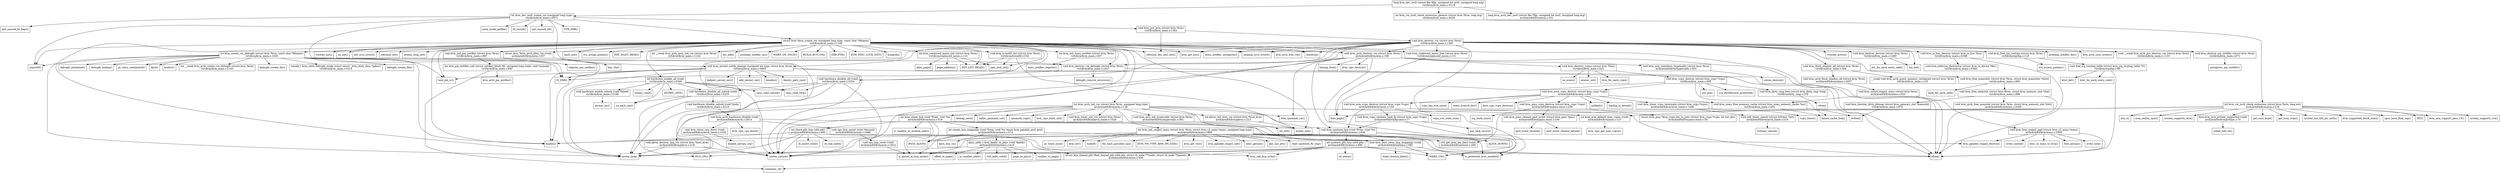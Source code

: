 // subgraph node: kvm_dev_ioctl
// subgraph edge: kvm_dev_ioctl->kvm_dev_ioctl_create_vm
// subgraph node: kvm_dev_ioctl_create_vm
// subgraph edge: kvm_dev_ioctl_create_vm->IS_ERR
// subgraph node: IS_ERR
// subgraph edge: kvm_dev_ioctl_create_vm->PTR_ERR
// subgraph node: PTR_ERR
// subgraph edge: kvm_dev_ioctl_create_vm->kvm_put_kvm
// subgraph node: kvm_put_kvm
// subgraph edge: kvm_put_kvm->refcount_dec_and_test
// subgraph node: refcount_dec_and_test
// subgraph edge: kvm_put_kvm->kvm_destroy_vm
// subgraph node: kvm_destroy_vm
// subgraph edge: kvm_destroy_vm->WARN_ON
// subgraph node: WARN_ON
// subgraph edge: kvm_destroy_vm->list_del
// subgraph node: list_del
// subgraph edge: kvm_destroy_vm->mutex_lock
// subgraph node: mutex_lock
// subgraph edge: kvm_destroy_vm->mutex_unlock
// subgraph node: mutex_unlock
// subgraph edge: kvm_destroy_vm->kvm_destroy_pm_notifier
// subgraph node: kvm_destroy_pm_notifier
// subgraph edge: kvm_destroy_pm_notifier->unregister_pm_notifier
// subgraph node: unregister_pm_notifier
// subgraph edge: kvm_destroy_vm->kvm_uevent_notify_change
// subgraph node: kvm_uevent_notify_change
// subgraph edge: kvm_uevent_notify_change->IS_ERR
// subgraph edge: kvm_uevent_notify_change->kfree
// subgraph node: kfree
// subgraph edge: kvm_uevent_notify_change->mutex_lock
// subgraph edge: kvm_uevent_notify_change->mutex_unlock
// subgraph edge: kvm_uevent_notify_change->kzalloc
// subgraph node: kzalloc
// subgraph edge: kvm_uevent_notify_change->add_uevent_var
// subgraph node: add_uevent_var
// subgraph edge: kvm_uevent_notify_change->task_pid_nr
// subgraph node: task_pid_nr
// subgraph edge: kvm_uevent_notify_change->kmalloc
// subgraph node: kmalloc
// subgraph edge: kvm_uevent_notify_change->dentry_path_raw
// subgraph node: dentry_path_raw
// subgraph edge: kvm_uevent_notify_change->kobject_uevent_env
// subgraph node: kobject_uevent_env
// subgraph edge: kvm_destroy_vm->kvm_destroy_vm_debugfs
// subgraph node: kvm_destroy_vm_debugfs
// subgraph edge: kvm_destroy_vm_debugfs->IS_ERR
// subgraph edge: kvm_destroy_vm_debugfs->kfree
// subgraph edge: kvm_destroy_vm_debugfs->debugfs_remove_recursive
// subgraph node: debugfs_remove_recursive
// subgraph edge: kvm_destroy_vm->kvm_arch_sync_events
// subgraph node: kvm_arch_sync_events
// subgraph edge: kvm_destroy_vm->kvm_arch_pre_destroy_vm
// subgraph node: kvm_arch_pre_destroy_vm
// subgraph edge: kvm_destroy_vm->kvm_free_irq_routing
// subgraph node: kvm_free_irq_routing
// subgraph edge: kvm_free_irq_routing->rcu_access_pointer
// subgraph node: rcu_access_pointer
// subgraph edge: kvm_free_irq_routing->free_irq_routing_table
// subgraph node: free_irq_routing_table
// subgraph edge: free_irq_routing_table->kfree
// subgraph edge: free_irq_routing_table->hlist_for_each_entry_safe
// subgraph node: hlist_for_each_entry_safe
// subgraph edge: free_irq_routing_table->hlist_del
// subgraph node: hlist_del
// subgraph edge: kvm_destroy_vm->kvm_get_bus
// subgraph node: kvm_get_bus
// subgraph edge: kvm_destroy_vm->kvm_io_bus_destroy
// subgraph node: kvm_io_bus_destroy
// subgraph edge: kvm_io_bus_destroy->kfree
// subgraph edge: kvm_io_bus_destroy->kvm_iodevice_destructor
// subgraph node: kvm_iodevice_destructor
// subgraph edge: kvm_destroy_vm->kvm_coalesced_mmio_free
// subgraph node: kvm_coalesced_mmio_free
// subgraph edge: kvm_coalesced_mmio_free->free_page
// subgraph node: free_page
// subgraph edge: kvm_destroy_vm->mmu_notifier_unregister
// subgraph node: mmu_notifier_unregister
// subgraph edge: kvm_destroy_vm->rcuwait_active
// subgraph node: rcuwait_active
// subgraph edge: kvm_destroy_vm->kvm_flush_shadow_all
// subgraph node: kvm_flush_shadow_all
// subgraph edge: kvm_flush_shadow_all->kvm_arch_flush_shadow_all
// subgraph node: kvm_arch_flush_shadow_all
// subgraph edge: kvm_arch_flush_shadow_all->kvm_uninit_stage2_mmu
// subgraph node: kvm_uninit_stage2_mmu
// subgraph edge: kvm_uninit_stage2_mmu->kvm_free_stage2_pgd
// subgraph node: kvm_free_stage2_pgd
// subgraph edge: kvm_free_stage2_pgd->write_lock
// subgraph node: write_lock
// subgraph edge: kvm_free_stage2_pgd->write_unlock
// subgraph node: write_unlock
// subgraph edge: kvm_free_stage2_pgd->kfree
// subgraph edge: kvm_free_stage2_pgd->kvm_s2_mmu_to_kvm
// subgraph node: kvm_s2_mmu_to_kvm
// subgraph edge: kvm_free_stage2_pgd->free_percpu
// subgraph node: free_percpu
// subgraph edge: kvm_free_stage2_pgd->kvm_pgtable_stage2_destroy
// subgraph node: kvm_pgtable_stage2_destroy
// subgraph edge: kvm_uninit_stage2_mmu->kvm_mmu_free_memory_cache
// subgraph node: kvm_mmu_free_memory_cache
// subgraph edge: kvm_mmu_free_memory_cache->free_page
// subgraph edge: kvm_mmu_free_memory_cache->kmem_cache_free
// subgraph node: kmem_cache_free
// subgraph edge: kvm_mmu_free_memory_cache->kvfree
// subgraph node: kvfree
// subgraph edge: kvm_flush_shadow_all->kvm_arch_guest_memory_reclaimed
// subgraph node: kvm_arch_guest_memory_reclaimed
// subgraph edge: kvm_destroy_vm->kvm_arch_destroy_vm
// subgraph node: kvm_arch_destroy_vm
// subgraph edge: kvm_arch_destroy_vm->kfree
// subgraph edge: kvm_arch_destroy_vm->is_protected_kvm_enabled
// subgraph node: is_protected_kvm_enabled
// subgraph edge: kvm_arch_destroy_vm->free_cpumask_var
// subgraph node: free_cpumask_var
// subgraph edge: kvm_arch_destroy_vm->bitmap_free
// subgraph node: bitmap_free
// subgraph edge: kvm_arch_destroy_vm->kvm_vgic_destroy
// subgraph node: kvm_vgic_destroy
// subgraph edge: kvm_arch_destroy_vm->pkvm_destroy_hyp_vm
// subgraph node: pkvm_destroy_hyp_vm
// subgraph edge: pkvm_destroy_hyp_vm->mutex_lock
// subgraph edge: pkvm_destroy_hyp_vm->mutex_unlock
// subgraph edge: kvm_arch_destroy_vm->kvm_destroy_vcpus
// subgraph node: kvm_destroy_vcpus
// subgraph edge: kvm_destroy_vcpus->kvm_for_each_vcpu
// subgraph node: kvm_for_each_vcpu
// subgraph edge: kvm_destroy_vcpus->kvm_vcpu_destroy
// subgraph node: kvm_vcpu_destroy
// subgraph edge: kvm_vcpu_destroy->free_page
// subgraph edge: kvm_vcpu_destroy->kmem_cache_free
// subgraph edge: kvm_vcpu_destroy->kvm_arch_vcpu_destroy
// subgraph node: kvm_arch_vcpu_destroy
// subgraph edge: kvm_arch_vcpu_destroy->unlikely
// subgraph node: unlikely
// subgraph edge: kvm_arch_vcpu_destroy->irqchip_in_kernel
// subgraph node: irqchip_in_kernel
// subgraph edge: kvm_arch_vcpu_destroy->kvm_mmu_free_memory_cache
// subgraph edge: kvm_arch_vcpu_destroy->vcpu_has_run_once
// subgraph node: vcpu_has_run_once
// subgraph edge: kvm_arch_vcpu_destroy->static_branch_dec
// subgraph node: static_branch_dec
// subgraph edge: kvm_arch_vcpu_destroy->kvm_timer_vcpu_terminate
// subgraph node: kvm_timer_vcpu_terminate
// subgraph edge: kvm_timer_vcpu_terminate->soft_timer_cancel
// subgraph node: soft_timer_cancel
// subgraph edge: soft_timer_cancel->hrtimer_cancel
// subgraph node: hrtimer_cancel
// subgraph edge: kvm_timer_vcpu_terminate->vcpu_timer
// subgraph node: vcpu_timer
// subgraph edge: kvm_arch_vcpu_destroy->kvm_pmu_vcpu_destroy
// subgraph node: kvm_pmu_vcpu_destroy
// subgraph edge: kvm_pmu_vcpu_destroy->kvm_vcpu_idx_to_pmc
// subgraph node: kvm_vcpu_idx_to_pmc
// subgraph edge: kvm_pmu_vcpu_destroy->kvm_pmu_release_perf_event
// subgraph node: kvm_pmu_release_perf_event
// subgraph edge: kvm_pmu_release_perf_event->perf_event_disable
// subgraph node: perf_event_disable
// subgraph edge: kvm_pmu_release_perf_event->perf_event_release_kernel
// subgraph node: perf_event_release_kernel
// subgraph edge: kvm_pmu_vcpu_destroy->irq_work_sync
// subgraph node: irq_work_sync
// subgraph edge: kvm_arch_vcpu_destroy->kvm_vgic_vcpu_destroy
// subgraph node: kvm_vgic_vcpu_destroy
// subgraph edge: kvm_arch_vcpu_destroy->kvm_arm_vcpu_destroy
// subgraph node: kvm_arm_vcpu_destroy
// subgraph edge: kvm_arm_vcpu_destroy->kfree
// subgraph edge: kvm_arm_vcpu_destroy->kvm_unshare_hyp
// subgraph node: kvm_unshare_hyp
// subgraph edge: kvm_unshare_hyp->WARN_ON
// subgraph edge: kvm_unshare_hyp->is_kernel_in_hyp_mode
// subgraph node: is_kernel_in_hyp_mode
// subgraph edge: kvm_unshare_hyp->ALIGN_DOWN
// subgraph node: ALIGN_DOWN
// subgraph edge: kvm_unshare_hyp->kvm_host_owns_hyp_mappings
// subgraph node: kvm_host_owns_hyp_mappings
// subgraph edge: kvm_host_owns_hyp_mappings->WARN_ON
// subgraph edge: kvm_host_owns_hyp_mappings->is_protected_kvm_enabled
// subgraph edge: kvm_host_owns_hyp_mappings->is_kernel_in_hyp_mode
// subgraph edge: kvm_host_owns_hyp_mappings->static_branch_likely
// subgraph node: static_branch_likely
// subgraph edge: kvm_unshare_hyp->PAGE_ALIGN
// subgraph node: PAGE_ALIGN
// subgraph edge: kvm_unshare_hyp->unshare_pfn_hyp
// subgraph node: unshare_pfn_hyp
// subgraph edge: unshare_pfn_hyp->WARN_ON
// subgraph edge: unshare_pfn_hyp->kfree
// subgraph edge: unshare_pfn_hyp->mutex_lock
// subgraph edge: unshare_pfn_hyp->mutex_unlock
// subgraph edge: unshare_pfn_hyp->kvm_call_hyp_nvhe
// subgraph node: kvm_call_hyp_nvhe
// subgraph edge: unshare_pfn_hyp->find_shared_pfn
// subgraph node: find_shared_pfn
// subgraph edge: find_shared_pfn->container_of
// subgraph node: container_of
// subgraph edge: unshare_pfn_hyp->rb_erase
// subgraph node: rb_erase
// subgraph edge: kvm_arm_vcpu_destroy->kvm_vcpu_unshare_task_fp
// subgraph node: kvm_vcpu_unshare_task_fp
// subgraph edge: kvm_vcpu_unshare_task_fp->is_protected_kvm_enabled
// subgraph edge: kvm_vcpu_unshare_task_fp->kvm_unshare_hyp
// subgraph edge: kvm_vcpu_unshare_task_fp->put_task_struct
// subgraph node: put_task_struct
// subgraph edge: kvm_arm_vcpu_destroy->vcpu_sve_state_size
// subgraph node: vcpu_sve_state_size
// subgraph edge: kvm_vcpu_destroy->kvm_dirty_ring_free
// subgraph node: kvm_dirty_ring_free
// subgraph edge: kvm_dirty_ring_free->vfree
// subgraph node: vfree
// subgraph edge: kvm_vcpu_destroy->put_pid
// subgraph node: put_pid
// subgraph edge: kvm_vcpu_destroy->rcu_dereference_protected
// subgraph node: rcu_dereference_protected
// subgraph edge: kvm_destroy_vcpus->xa_erase
// subgraph node: xa_erase
// subgraph edge: kvm_destroy_vcpus->atomic_set
// subgraph node: atomic_set
// subgraph edge: kvm_arch_destroy_vm->kvm_unshare_hyp
// subgraph edge: kvm_arch_destroy_vm->kvm_arm_teardown_hypercalls
// subgraph node: kvm_arm_teardown_hypercalls
// subgraph edge: kvm_arm_teardown_hypercalls->mtree_destroy
// subgraph node: mtree_destroy
// subgraph edge: kvm_destroy_vm->kvm_destroy_devices
// subgraph node: kvm_destroy_devices
// subgraph edge: kvm_destroy_devices->list_del
// subgraph edge: kvm_destroy_devices->list_for_each_entry_safe
// subgraph node: list_for_each_entry_safe
// subgraph edge: kvm_destroy_vm->kvm_free_memslots
// subgraph node: kvm_free_memslots
// subgraph edge: kvm_free_memslots->hash_for_each_safe
// subgraph node: hash_for_each_safe
// subgraph edge: kvm_free_memslots->kvm_free_memslot
// subgraph node: kvm_free_memslot
// subgraph edge: kvm_free_memslot->kfree
// subgraph edge: kvm_free_memslot->kvm_destroy_dirty_bitmap
// subgraph node: kvm_destroy_dirty_bitmap
// subgraph edge: kvm_destroy_dirty_bitmap->kvfree
// subgraph edge: kvm_free_memslot->kvm_arch_free_memslot
// subgraph node: kvm_arch_free_memslot
// subgraph edge: kvm_destroy_vm->cleanup_srcu_struct
// subgraph node: cleanup_srcu_struct
// subgraph edge: kvm_destroy_vm->kvm_arch_free_vm
// subgraph node: kvm_arch_free_vm
// subgraph edge: kvm_destroy_vm->preempt_notifier_dec
// subgraph node: preempt_notifier_dec
// subgraph edge: kvm_destroy_vm->hardware_disable_all
// subgraph node: hardware_disable_all
// subgraph edge: hardware_disable_all->mutex_lock
// subgraph edge: hardware_disable_all->mutex_unlock
// subgraph edge: hardware_disable_all->cpus_read_lock
// subgraph node: cpus_read_lock
// subgraph edge: hardware_disable_all->hardware_disable_all_nolock
// subgraph node: hardware_disable_all_nolock
// subgraph edge: hardware_disable_all_nolock->BUG_ON
// subgraph node: BUG_ON
// subgraph edge: hardware_disable_all_nolock->on_each_cpu
// subgraph node: on_each_cpu
// subgraph edge: hardware_disable_all_nolock->hardware_disable_nolock
// subgraph node: hardware_disable_nolock
// subgraph edge: hardware_disable_nolock->kvm_arch_hardware_disable
// subgraph node: kvm_arch_hardware_disable
// subgraph edge: kvm_arch_hardware_disable->is_protected_kvm_enabled
// subgraph edge: kvm_arch_hardware_disable->cpu_hyp_uninit
// subgraph node: cpu_hyp_uninit
// subgraph edge: cpu_hyp_uninit->cpu_hyp_reset
// subgraph node: cpu_hyp_reset
// subgraph edge: cpu_hyp_reset->is_kernel_in_hyp_mode
// subgraph edge: kvm_arch_hardware_disable->kvm_timer_cpu_down
// subgraph node: kvm_timer_cpu_down
// subgraph edge: kvm_timer_cpu_down->disable_percpu_irq
// subgraph node: disable_percpu_irq
// subgraph edge: kvm_arch_hardware_disable->kvm_vgic_cpu_down
// subgraph node: kvm_vgic_cpu_down
// subgraph edge: hardware_disable_all->cpus_read_unlock
// subgraph node: cpus_read_unlock
// subgraph edge: kvm_destroy_vm->mmdrop
// subgraph node: mmdrop
// subgraph edge: kvm_dev_ioctl_create_vm->kvm_uevent_notify_change
// subgraph edge: kvm_dev_ioctl_create_vm->get_unused_fd_flags
// subgraph node: get_unused_fd_flags
// subgraph edge: kvm_dev_ioctl_create_vm->snprintf
// subgraph node: snprintf
// subgraph edge: kvm_dev_ioctl_create_vm->kvm_create_vm
// subgraph node: kvm_create_vm
// subgraph edge: kvm_create_vm->kfree
// subgraph edge: kvm_create_vm->mutex_lock
// subgraph edge: kvm_create_vm->mutex_unlock
// subgraph edge: kvm_create_vm->WARN_ON_ONCE
// subgraph node: WARN_ON_ONCE
// subgraph edge: kvm_create_vm->BUILD_BUG_ON
// subgraph node: BUILD_BUG_ON
// subgraph edge: kvm_create_vm->kzalloc
// subgraph edge: kvm_create_vm->INIT_LIST_HEAD
// subgraph node: INIT_LIST_HEAD
// subgraph edge: kvm_create_vm->refcount_dec_and_test
// subgraph edge: kvm_create_vm->kvm_destroy_vm_debugfs
// subgraph edge: kvm_create_vm->kvm_get_bus
// subgraph edge: kvm_create_vm->kvm_coalesced_mmio_free
// subgraph edge: kvm_create_vm->mmu_notifier_unregister
// subgraph edge: kvm_create_vm->kvm_arch_destroy_vm
// subgraph edge: kvm_create_vm->cleanup_srcu_struct
// subgraph edge: kvm_create_vm->kvm_arch_free_vm
// subgraph edge: kvm_create_vm->hardware_disable_all
// subgraph edge: kvm_create_vm->mmdrop
// subgraph edge: kvm_create_vm->task_pid_nr
// subgraph edge: kvm_create_vm->snprintf
// subgraph edge: kvm_create_vm->kvm_arch_alloc_vm
// subgraph node: kvm_arch_alloc_vm
// subgraph edge: kvm_arch_alloc_vm->has_vhe
// subgraph node: has_vhe
// subgraph edge: kvm_arch_alloc_vm->kzalloc
// subgraph edge: kvm_create_vm->ERR_PTR
// subgraph node: ERR_PTR
// subgraph edge: kvm_create_vm->KVM_MMU_LOCK_INIT
// subgraph node: KVM_MMU_LOCK_INIT
// subgraph edge: kvm_create_vm->mmgrab
// subgraph node: mmgrab
// subgraph edge: kvm_create_vm->kvm_eventfd_init
// subgraph node: kvm_eventfd_init
// subgraph edge: kvm_eventfd_init->INIT_LIST_HEAD
// subgraph edge: kvm_eventfd_init->mutex_init
// subgraph node: mutex_init
// subgraph edge: kvm_eventfd_init->spin_lock_init
// subgraph node: spin_lock_init
// subgraph edge: kvm_create_vm->mutex_init
// subgraph edge: kvm_create_vm->spin_lock_init
// subgraph edge: kvm_create_vm->rcuwait_init
// subgraph node: rcuwait_init
// subgraph edge: kvm_create_vm->xa_init
// subgraph node: xa_init
// subgraph edge: kvm_create_vm->init_srcu_struct
// subgraph node: init_srcu_struct
// subgraph edge: kvm_create_vm->refcount_set
// subgraph node: refcount_set
// subgraph edge: kvm_create_vm->atomic_long_set
// subgraph node: atomic_long_set
// subgraph edge: kvm_create_vm->hash_init
// subgraph node: hash_init
// subgraph edge: kvm_create_vm->rcu_assign_pointer
// subgraph node: rcu_assign_pointer
// subgraph edge: kvm_create_vm->kvm_arch_init_vm
// subgraph node: kvm_arch_init_vm
// subgraph edge: kvm_arch_init_vm->mutex_lock
// subgraph edge: kvm_arch_init_vm->mutex_unlock
// subgraph edge: kvm_arch_init_vm->free_cpumask_var
// subgraph edge: kvm_arch_init_vm->kvm_unshare_hyp
// subgraph edge: kvm_arch_init_vm->mutex_init
// subgraph edge: kvm_arch_init_vm->kvm_share_hyp
// subgraph node: kvm_share_hyp
// subgraph edge: kvm_share_hyp->is_kernel_in_hyp_mode
// subgraph edge: kvm_share_hyp->create_hyp_mappings
// subgraph node: create_hyp_mappings
// subgraph edge: create_hyp_mappings->is_kernel_in_hyp_mode
// subgraph edge: create_hyp_mappings->kern_hyp_va
// subgraph node: kern_hyp_va
// subgraph edge: create_hyp_mappings->kvm_host_owns_hyp_mappings
// subgraph edge: create_hyp_mappings->PAGE_ALIGN
// subgraph edge: create_hyp_mappings->kvm_kaddr_to_phys
// subgraph node: kvm_kaddr_to_phys
// subgraph edge: kvm_kaddr_to_phys->BUG_ON
// subgraph edge: kvm_kaddr_to_phys->is_vmalloc_addr
// subgraph node: is_vmalloc_addr
// subgraph edge: kvm_kaddr_to_phys->virt_addr_valid
// subgraph node: virt_addr_valid
// subgraph edge: kvm_kaddr_to_phys->page_to_phys
// subgraph node: page_to_phys
// subgraph edge: kvm_kaddr_to_phys->vmalloc_to_page
// subgraph node: vmalloc_to_page
// subgraph edge: kvm_kaddr_to_phys->offset_in_page
// subgraph node: offset_in_page
// subgraph edge: kvm_share_hyp->ALIGN_DOWN
// subgraph edge: kvm_share_hyp->kvm_host_owns_hyp_mappings
// subgraph edge: kvm_share_hyp->PAGE_ALIGN
// subgraph edge: kvm_share_hyp->is_vmalloc_or_module_addr
// subgraph node: is_vmalloc_or_module_addr
// subgraph edge: kvm_share_hyp->share_pfn_hyp
// subgraph node: share_pfn_hyp
// subgraph edge: share_pfn_hyp->mutex_lock
// subgraph edge: share_pfn_hyp->mutex_unlock
// subgraph edge: share_pfn_hyp->kvm_call_hyp_nvhe
// subgraph edge: share_pfn_hyp->kzalloc
// subgraph edge: share_pfn_hyp->find_shared_pfn
// subgraph edge: share_pfn_hyp->rb_link_node
// subgraph node: rb_link_node
// subgraph edge: share_pfn_hyp->rb_insert_color
// subgraph node: rb_insert_color
// subgraph edge: kvm_arch_init_vm->pkvm_init_host_vm
// subgraph node: pkvm_init_host_vm
// subgraph edge: pkvm_init_host_vm->mutex_init
// subgraph edge: kvm_arch_init_vm->zalloc_cpumask_var
// subgraph node: zalloc_cpumask_var
// subgraph edge: kvm_arch_init_vm->cpumask_copy
// subgraph node: cpumask_copy
// subgraph edge: kvm_arch_init_vm->kvm_init_stage2_mmu
// subgraph node: kvm_init_stage2_mmu
// subgraph edge: kvm_init_stage2_mmu->read_sanitised_ftr_reg
// subgraph node: read_sanitised_ftr_reg
// subgraph edge: kvm_init_stage2_mmu->kfree
// subgraph edge: kvm_init_stage2_mmu->is_protected_kvm_enabled
// subgraph edge: kvm_init_stage2_mmu->pr_warn_once
// subgraph node: pr_warn_once
// subgraph edge: kvm_init_stage2_mmu->kvm_err
// subgraph node: kvm_err
// subgraph edge: kvm_init_stage2_mmu->typeof
// subgraph node: typeof
// subgraph edge: kvm_init_stage2_mmu->for_each_possible_cpu
// subgraph node: for_each_possible_cpu
// subgraph edge: kvm_init_stage2_mmu->kzalloc
// subgraph edge: kvm_init_stage2_mmu->kvm_pgtable_stage2_destroy
// subgraph edge: kvm_init_stage2_mmu->get_kvm_ipa_limit
// subgraph node: get_kvm_ipa_limit
// subgraph edge: kvm_init_stage2_mmu->KVM_VM_TYPE_ARM_IPA_SIZE
// subgraph node: KVM_VM_TYPE_ARM_IPA_SIZE
// subgraph edge: kvm_init_stage2_mmu->kvm_get_vtcr
// subgraph node: kvm_get_vtcr
// subgraph edge: kvm_init_stage2_mmu->kvm_pgtable_stage2_init
// subgraph node: kvm_pgtable_stage2_init
// subgraph edge: kvm_init_stage2_mmu->alloc_percpu
// subgraph node: alloc_percpu
// subgraph edge: kvm_init_stage2_mmu->per_cpu_ptr
// subgraph node: per_cpu_ptr
// subgraph edge: kvm_arch_init_vm->kvm_vgic_early_init
// subgraph node: kvm_vgic_early_init
// subgraph edge: kvm_arch_init_vm->kvm_timer_init_vm
// subgraph node: kvm_timer_init_vm
// subgraph edge: kvm_arch_init_vm->kvm_arm_default_max_vcpus
// subgraph node: kvm_arm_default_max_vcpus
// subgraph edge: kvm_arm_default_max_vcpus->kvm_vgic_get_max_vcpus
// subgraph node: kvm_vgic_get_max_vcpus
// subgraph edge: kvm_arch_init_vm->kvm_arm_init_hypercalls
// subgraph node: kvm_arm_init_hypercalls
// subgraph edge: kvm_arm_init_hypercalls->mt_init
// subgraph node: mt_init
// subgraph edge: kvm_arch_init_vm->bitmap_zero
// subgraph node: bitmap_zero
// subgraph edge: kvm_create_vm->hardware_enable_all
// subgraph node: hardware_enable_all
// subgraph edge: hardware_enable_all->on_each_cpu
// subgraph edge: hardware_enable_all->mutex_lock
// subgraph edge: hardware_enable_all->mutex_unlock
// subgraph edge: hardware_enable_all->cpus_read_lock
// subgraph edge: hardware_enable_all->hardware_disable_all_nolock
// subgraph edge: hardware_enable_all->cpus_read_unlock
// subgraph edge: hardware_enable_all->ATOMIC_INIT
// subgraph node: ATOMIC_INIT
// subgraph edge: hardware_enable_all->hardware_enable_nolock
// subgraph node: hardware_enable_nolock
// subgraph edge: hardware_enable_nolock->atomic_inc
// subgraph node: atomic_inc
// subgraph edge: hardware_enable_all->atomic_read
// subgraph node: atomic_read
// subgraph edge: kvm_create_vm->INIT_HLIST_HEAD
// subgraph node: INIT_HLIST_HEAD
// subgraph edge: kvm_create_vm->kvm_init_mmu_notifier
// subgraph node: kvm_init_mmu_notifier
// subgraph edge: kvm_init_mmu_notifier->mmu_notifier_register
// subgraph node: mmu_notifier_register
// subgraph edge: kvm_create_vm->kvm_coalesced_mmio_init
// subgraph node: kvm_coalesced_mmio_init
// subgraph edge: kvm_coalesced_mmio_init->page_address
// subgraph node: page_address
// subgraph edge: kvm_coalesced_mmio_init->INIT_LIST_HEAD
// subgraph edge: kvm_coalesced_mmio_init->spin_lock_init
// subgraph edge: kvm_coalesced_mmio_init->alloc_page
// subgraph node: alloc_page
// subgraph edge: kvm_create_vm->kvm_create_vm_debugfs
// subgraph node: kvm_create_vm_debugfs
// subgraph edge: kvm_create_vm_debugfs->IS_ERR
// subgraph edge: kvm_create_vm_debugfs->mutex_lock
// subgraph edge: kvm_create_vm_debugfs->mutex_unlock
// subgraph edge: kvm_create_vm_debugfs->kzalloc
// subgraph edge: kvm_create_vm_debugfs->debugfs_create_dir
// subgraph node: debugfs_create_dir
// subgraph edge: kvm_create_vm_debugfs->kvm_stats_debugfs_mode
// subgraph node: kvm_stats_debugfs_mode
// subgraph edge: kvm_create_vm_debugfs->debugfs_create_file
// subgraph node: debugfs_create_file
// subgraph edge: kvm_create_vm_debugfs->kvm_destroy_vm_debugfs
// subgraph edge: kvm_create_vm_debugfs->task_pid_nr
// subgraph edge: kvm_create_vm_debugfs->snprintf
// subgraph edge: kvm_create_vm_debugfs->debugfs_initialized
// subgraph node: debugfs_initialized
// subgraph edge: kvm_create_vm_debugfs->debugfs_lookup
// subgraph node: debugfs_lookup
// subgraph edge: kvm_create_vm_debugfs->pr_warn_ratelimited
// subgraph node: pr_warn_ratelimited
// subgraph edge: kvm_create_vm_debugfs->dput
// subgraph node: dput
// subgraph edge: kvm_create_vm_debugfs->kcalloc
// subgraph node: kcalloc
// subgraph edge: kvm_create_vm_debugfs->kvm_arch_create_vm_debugfs
// subgraph node: kvm_arch_create_vm_debugfs
// subgraph edge: kvm_create_vm->kvm_arch_post_init_vm
// subgraph node: kvm_arch_post_init_vm
// subgraph edge: kvm_create_vm->list_add
// subgraph node: list_add
// subgraph edge: kvm_create_vm->preempt_notifier_inc
// subgraph node: preempt_notifier_inc
// subgraph edge: kvm_create_vm->kvm_init_pm_notifier
// subgraph node: kvm_init_pm_notifier
// subgraph edge: kvm_init_pm_notifier->kvm_pm_notifier_call
// subgraph node: kvm_pm_notifier_call
// subgraph edge: kvm_pm_notifier_call->container_of
// subgraph edge: kvm_pm_notifier_call->kvm_arch_pm_notifier
// subgraph node: kvm_arch_pm_notifier
// subgraph edge: kvm_init_pm_notifier->register_pm_notifier
// subgraph node: register_pm_notifier
// subgraph edge: kvm_dev_ioctl_create_vm->anon_inode_getfile
// subgraph node: anon_inode_getfile
// subgraph edge: kvm_dev_ioctl_create_vm->fd_install
// subgraph node: fd_install
// subgraph edge: kvm_dev_ioctl_create_vm->put_unused_fd
// subgraph node: put_unused_fd
// subgraph edge: kvm_dev_ioctl->kvm_vm_ioctl_check_extension_generic
// subgraph node: kvm_vm_ioctl_check_extension_generic
// subgraph edge: kvm_vm_ioctl_check_extension_generic->kvm_vm_ioctl_check_extension
// subgraph node: kvm_vm_ioctl_check_extension
// subgraph edge: kvm_vm_ioctl_check_extension->cpus_have_final_cap
// subgraph node: cpus_have_final_cap
// subgraph edge: kvm_vm_ioctl_check_extension->BIT
// subgraph node: BIT
// subgraph edge: kvm_vm_ioctl_check_extension->kvm_arm_support_pmu_v3
// subgraph node: kvm_arm_support_pmu_v3
// subgraph edge: kvm_vm_ioctl_check_extension->system_supports_sve
// subgraph node: system_supports_sve
// subgraph edge: kvm_vm_ioctl_check_extension->kvm_arm_default_max_vcpus
// subgraph edge: kvm_vm_ioctl_check_extension->get_kvm_ipa_limit
// subgraph edge: kvm_vm_ioctl_check_extension->min_t
// subgraph node: min_t
// subgraph edge: kvm_vm_ioctl_check_extension->num_online_cpus
// subgraph node: num_online_cpus
// subgraph edge: kvm_vm_ioctl_check_extension->system_supports_mte
// subgraph node: system_supports_mte
// subgraph edge: kvm_vm_ioctl_check_extension->kvm_arm_pvtime_supported
// subgraph node: kvm_arm_pvtime_supported
// subgraph edge: kvm_arm_pvtime_supported->sched_info_on
// subgraph node: sched_info_on
// subgraph edge: kvm_vm_ioctl_check_extension->get_num_brps
// subgraph node: get_num_brps
// subgraph edge: kvm_vm_ioctl_check_extension->get_num_wrps
// subgraph node: get_num_wrps
// subgraph edge: kvm_vm_ioctl_check_extension->system_has_full_ptr_auth
// subgraph node: system_has_full_ptr_auth
// subgraph edge: kvm_vm_ioctl_check_extension->kvm_supported_block_sizes
// subgraph node: kvm_supported_block_sizes
// subgraph edge: kvm_dev_ioctl->kvm_arch_dev_ioctl
// subgraph node: kvm_arch_dev_ioctl
digraph gvpr_result {
	node [shape=box];
	soft_timer_cancel	[label="void soft_timer_cancel (struct hrtimer *hrt)
arch/arm64/kvm/arch_timer.c:219"];
	hrtimer_cancel	[label="hrtimer_cancel()"];
	soft_timer_cancel -> hrtimer_cancel;
	has_vhe	[label="has_vhe()"];
	WARN_ON	[label="WARN_ON()"];
	unlikely	[label="unlikely()"];
	irqchip_in_kernel	[label="irqchip_in_kernel()"];
	vcpu_timer	[label="vcpu_timer()"];
	read_sanitised_ftr_reg	[label="read_sanitised_ftr_reg()"];
	cpus_have_final_cap	[label="cpus_have_final_cap()"];
	write_lock	[label="write_lock()"];
	write_unlock	[label="write_unlock()"];
	BUG_ON	[label="BUG_ON()"];
	BIT	[label="BIT()"];
	kvm_vcpu_idx_to_pmc	[label="struct kvm_pmc *kvm_vcpu_idx_to_pmc (struct kvm_vcpu *vcpu, int cnt_idx)
arch/arm64/kvm/pmu-emul.c:34"];
	IS_ERR	[label="IS_ERR()"];
	PTR_ERR	[label="PTR_ERR()"];
	container_of	[label="container_of()"];
	kvm_pmu_release_perf_event	[label="void kvm_pmu_release_perf_event (struct kvm_pmc *pmc)
arch/arm64/kvm/pmu-emul.c:194"];
	perf_event_disable	[label="perf_event_disable()"];
	kvm_pmu_release_perf_event -> perf_event_disable;
	perf_event_release_kernel	[label="perf_event_release_kernel()"];
	kvm_pmu_release_perf_event -> perf_event_release_kernel;
	kvm_arm_support_pmu_v3	[label="kvm_arm_support_pmu_v3()"];
	list_del	[label="list_del()"];
	kfree	[label="kfree()"];
	is_protected_kvm_enabled	[label="is_protected_kvm_enabled()"];
	is_kernel_in_hyp_mode	[label="is_kernel_in_hyp_mode()"];
	pr_warn_once	[label="pr_warn_once()"];
	on_each_cpu	[label="on_each_cpu()"];
	mutex_lock	[label="mutex_lock()"];
	mutex_unlock	[label="mutex_unlock()"];
	WARN_ON_ONCE	[label="WARN_ON_ONCE()"];
	kvm_err	[label="kvm_err()"];
	system_supports_sve	[label="system_supports_sve()"];
	static_branch_likely	[label="static_branch_likely()"];
	disable_percpu_irq	[label="disable_percpu_irq()"];
	typeof	[label="typeof()"];
	kvm_for_each_vcpu	[label="kvm_for_each_vcpu()"];
	cpu_hyp_reset	[label="void cpu_hyp_reset (void)
arch/arm64/kvm/arm.c:1914"];
	cpu_hyp_reset -> is_kernel_in_hyp_mode;
	kvm_call_hyp_nvhe	[label="kvm_call_hyp_nvhe()"];
	BUILD_BUG_ON	[label="BUILD_BUG_ON()"];
	for_each_possible_cpu	[label="for_each_possible_cpu()"];
	page_address	[label="page_address()"];
	create_hyp_mappings	[label="int create_hyp_mappings (void *from, void *to, enum kvm_pgtable_prot prot)
arch/arm64/kvm/mmu.c:574"];
	create_hyp_mappings -> is_kernel_in_hyp_mode;
	kern_hyp_va	[label="kern_hyp_va()"];
	create_hyp_mappings -> kern_hyp_va;
	kvm_host_owns_hyp_mappings	[label="bool kvm_host_owns_hyp_mappings (void)
arch/arm64/kvm/mmu.c:383"];
	create_hyp_mappings -> kvm_host_owns_hyp_mappings;
	PAGE_ALIGN	[label="PAGE_ALIGN()"];
	create_hyp_mappings -> PAGE_ALIGN;
	kvm_kaddr_to_phys	[label="phys_addr_t kvm_kaddr_to_phys (void *kaddr)
arch/arm64/kvm/mmu.c:419"];
	create_hyp_mappings -> kvm_kaddr_to_phys;
	ALIGN_DOWN	[label="ALIGN_DOWN()"];
	kzalloc	[label="kzalloc()"];
	kvm_host_owns_hyp_mappings -> WARN_ON;
	kvm_host_owns_hyp_mappings -> is_protected_kvm_enabled;
	kvm_host_owns_hyp_mappings -> is_kernel_in_hyp_mode;
	kvm_host_owns_hyp_mappings -> static_branch_likely;
	kvm_kaddr_to_phys -> BUG_ON;
	is_vmalloc_addr	[label="is_vmalloc_addr()"];
	kvm_kaddr_to_phys -> is_vmalloc_addr;
	virt_addr_valid	[label="virt_addr_valid()"];
	kvm_kaddr_to_phys -> virt_addr_valid;
	page_to_phys	[label="page_to_phys()"];
	kvm_kaddr_to_phys -> page_to_phys;
	vmalloc_to_page	[label="vmalloc_to_page()"];
	kvm_kaddr_to_phys -> vmalloc_to_page;
	offset_in_page	[label="offset_in_page()"];
	kvm_kaddr_to_phys -> offset_in_page;
	free_page	[label="free_page()"];
	cpu_hyp_uninit	[label="void cpu_hyp_uninit (void *discard)
arch/arm64/kvm/arm.c:1986"];
	cpu_hyp_uninit -> cpu_hyp_reset;
	free_cpumask_var	[label="free_cpumask_var()"];
	hardware_disable_nolock	[label="void hardware_disable_nolock (void *junk)
virt/kvm/kvm_main.c:5210"];
	kvm_arch_hardware_disable	[label="void kvm_arch_hardware_disable (void)
arch/arm64/kvm/arm.c:2014"];
	hardware_disable_nolock -> kvm_arch_hardware_disable;
	kvm_arch_hardware_disable -> is_protected_kvm_enabled;
	kvm_arch_hardware_disable -> cpu_hyp_uninit;
	kvm_timer_cpu_down	[label="void kvm_timer_cpu_down (void)
arch/arm64/kvm/arch_timer.c:1042"];
	kvm_arch_hardware_disable -> kvm_timer_cpu_down;
	kvm_vgic_cpu_down	[label="kvm_vgic_cpu_down()"];
	kvm_arch_hardware_disable -> kvm_vgic_cpu_down;
	kvm_timer_cpu_down -> disable_percpu_irq;
	debugfs_create_dir	[label="debugfs_create_dir()"];
	kvm_stats_debugfs_mode	[label="umode_t kvm_stats_debugfs_mode (const struct _kvm_stats_desc *pdesc)
virt/kvm/kvm_main.c:1014"];
	debugfs_create_file	[label="debugfs_create_file()"];
	bitmap_free	[label="bitmap_free()"];
	INIT_LIST_HEAD	[label="INIT_LIST_HEAD()"];
	kmem_cache_free	[label="kmem_cache_free()"];
	kvm_put_kvm	[label="void kvm_put_kvm (struct kvm *kvm)
virt/kvm/kvm_main.c:1363"];
	refcount_dec_and_test	[label="refcount_dec_and_test()"];
	kvm_put_kvm -> refcount_dec_and_test;
	kvm_destroy_vm	[label="void kvm_destroy_vm (struct kvm *kvm)
virt/kvm/kvm_main.c:1295"];
	kvm_put_kvm -> kvm_destroy_vm;
	kvm_destroy_vm -> WARN_ON;
	kvm_destroy_vm -> list_del;
	kvm_destroy_vm -> mutex_lock;
	kvm_destroy_vm -> mutex_unlock;
	kvm_destroy_pm_notifier	[label="void kvm_destroy_pm_notifier (struct kvm *kvm)
virt/kvm/kvm_main.c:971"];
	kvm_destroy_vm -> kvm_destroy_pm_notifier;
	kvm_uevent_notify_change	[label="void kvm_uevent_notify_change (unsigned int type, struct kvm *kvm)
virt/kvm/kvm_main.c:5863"];
	kvm_destroy_vm -> kvm_uevent_notify_change;
	kvm_destroy_vm_debugfs	[label="void kvm_destroy_vm_debugfs (struct kvm *kvm)
virt/kvm/kvm_main.c:1027"];
	kvm_destroy_vm -> kvm_destroy_vm_debugfs;
	kvm_arch_sync_events	[label="kvm_arch_sync_events()"];
	kvm_destroy_vm -> kvm_arch_sync_events;
	kvm_arch_pre_destroy_vm	[label="void __weak kvm_arch_pre_destroy_vm (struct kvm *kvm)
virt/kvm/kvm_main.c:1133"];
	kvm_destroy_vm -> kvm_arch_pre_destroy_vm;
	kvm_free_irq_routing	[label="void kvm_free_irq_routing (struct kvm *kvm)
virt/kvm/irqchip.c:119"];
	kvm_destroy_vm -> kvm_free_irq_routing;
	kvm_get_bus	[label="kvm_get_bus()"];
	kvm_destroy_vm -> kvm_get_bus;
	kvm_io_bus_destroy	[label="void kvm_io_bus_destroy (struct kvm_io_bus *bus)
virt/kvm/kvm_main.c:5366"];
	kvm_destroy_vm -> kvm_io_bus_destroy;
	kvm_coalesced_mmio_free	[label="void kvm_coalesced_mmio_free (struct kvm *kvm)
virt/kvm/coalesced_mmio.c:131"];
	kvm_destroy_vm -> kvm_coalesced_mmio_free;
	mmu_notifier_unregister	[label="mmu_notifier_unregister()"];
	kvm_destroy_vm -> mmu_notifier_unregister;
	rcuwait_active	[label="rcuwait_active()"];
	kvm_destroy_vm -> rcuwait_active;
	kvm_flush_shadow_all	[label="void kvm_flush_shadow_all (struct kvm *kvm)
virt/kvm/kvm_main.c:394"];
	kvm_destroy_vm -> kvm_flush_shadow_all;
	kvm_arch_destroy_vm	[label="void kvm_arch_destroy_vm (struct kvm *kvm)
arch/arm64/kvm/arm.c:198"];
	kvm_destroy_vm -> kvm_arch_destroy_vm;
	kvm_destroy_devices	[label="void kvm_destroy_devices (struct kvm *kvm)
virt/kvm/kvm_main.c:1280"];
	kvm_destroy_vm -> kvm_destroy_devices;
	kvm_free_memslots	[label="void kvm_free_memslots (struct kvm *kvm, struct kvm_memslots *slots)
virt/kvm/kvm_main.c:995"];
	kvm_destroy_vm -> kvm_free_memslots;
	cleanup_srcu_struct	[label="cleanup_srcu_struct()"];
	kvm_destroy_vm -> cleanup_srcu_struct;
	kvm_arch_free_vm	[label="kvm_arch_free_vm()"];
	kvm_destroy_vm -> kvm_arch_free_vm;
	preempt_notifier_dec	[label="preempt_notifier_dec()"];
	kvm_destroy_vm -> preempt_notifier_dec;
	hardware_disable_all	[label="void hardware_disable_all (void)
virt/kvm/kvm_main.c:5354"];
	kvm_destroy_vm -> hardware_disable_all;
	mmdrop	[label="mmdrop()"];
	kvm_destroy_vm -> mmdrop;
	unregister_pm_notifier	[label="unregister_pm_notifier()"];
	kvm_destroy_pm_notifier -> unregister_pm_notifier;
	kvm_uevent_notify_change -> IS_ERR;
	kvm_uevent_notify_change -> kfree;
	kvm_uevent_notify_change -> mutex_lock;
	kvm_uevent_notify_change -> mutex_unlock;
	kvm_uevent_notify_change -> kzalloc;
	add_uevent_var	[label="add_uevent_var()"];
	kvm_uevent_notify_change -> add_uevent_var;
	task_pid_nr	[label="task_pid_nr()"];
	kvm_uevent_notify_change -> task_pid_nr;
	kmalloc	[label="kmalloc()"];
	kvm_uevent_notify_change -> kmalloc;
	dentry_path_raw	[label="dentry_path_raw()"];
	kvm_uevent_notify_change -> dentry_path_raw;
	kobject_uevent_env	[label="kobject_uevent_env()"];
	kvm_uevent_notify_change -> kobject_uevent_env;
	kvm_destroy_vm_debugfs -> IS_ERR;
	kvm_destroy_vm_debugfs -> kfree;
	debugfs_remove_recursive	[label="debugfs_remove_recursive()"];
	kvm_destroy_vm_debugfs -> debugfs_remove_recursive;
	rcu_access_pointer	[label="rcu_access_pointer()"];
	kvm_free_irq_routing -> rcu_access_pointer;
	free_irq_routing_table	[label="void free_irq_routing_table (struct kvm_irq_routing_table *rt)
virt/kvm/irqchip.c:99"];
	kvm_free_irq_routing -> free_irq_routing_table;
	kvm_io_bus_destroy -> kfree;
	kvm_iodevice_destructor	[label="void kvm_iodevice_destructor (struct kvm_io_device *dev)
virt/kvm/kvm_main.c:5360"];
	kvm_io_bus_destroy -> kvm_iodevice_destructor;
	kvm_coalesced_mmio_free -> free_page;
	kvm_arch_flush_shadow_all	[label="void kvm_arch_flush_shadow_all (struct kvm *kvm)
arch/arm64/kvm/mmu.c:2057"];
	kvm_flush_shadow_all -> kvm_arch_flush_shadow_all;
	kvm_arch_guest_memory_reclaimed	[label="__weak void kvm_arch_guest_memory_reclaimed (struct kvm *kvm)
virt/kvm/kvm_main.c:155"];
	kvm_flush_shadow_all -> kvm_arch_guest_memory_reclaimed;
	kvm_arch_destroy_vm -> kfree;
	kvm_arch_destroy_vm -> is_protected_kvm_enabled;
	kvm_arch_destroy_vm -> free_cpumask_var;
	kvm_arch_destroy_vm -> bitmap_free;
	kvm_vgic_destroy	[label="kvm_vgic_destroy()"];
	kvm_arch_destroy_vm -> kvm_vgic_destroy;
	pkvm_destroy_hyp_vm	[label="void pkvm_destroy_hyp_vm (struct kvm *host_kvm)
arch/arm64/kvm/pkvm.c:216"];
	kvm_arch_destroy_vm -> pkvm_destroy_hyp_vm;
	kvm_destroy_vcpus	[label="void kvm_destroy_vcpus (struct kvm *kvm)
virt/kvm/kvm_main.c:522"];
	kvm_arch_destroy_vm -> kvm_destroy_vcpus;
	kvm_unshare_hyp	[label="void kvm_unshare_hyp (void *from, void *to)
arch/arm64/kvm/mmu.c:548"];
	kvm_arch_destroy_vm -> kvm_unshare_hyp;
	kvm_arm_teardown_hypercalls	[label="void kvm_arm_teardown_hypercalls (struct kvm *kvm)
arch/arm64/kvm/hypercalls.c:403"];
	kvm_arch_destroy_vm -> kvm_arm_teardown_hypercalls;
	kvm_destroy_devices -> list_del;
	list_for_each_entry_safe	[label="list_for_each_entry_safe()"];
	kvm_destroy_devices -> list_for_each_entry_safe;
	hash_for_each_safe	[label="hash_for_each_safe()"];
	kvm_free_memslots -> hash_for_each_safe;
	kvm_free_memslot	[label="void kvm_free_memslot (struct kvm *kvm, struct kvm_memory_slot *slot)
virt/kvm/kvm_main.c:986"];
	kvm_free_memslots -> kvm_free_memslot;
	hardware_disable_all -> mutex_lock;
	hardware_disable_all -> mutex_unlock;
	cpus_read_lock	[label="cpus_read_lock()"];
	hardware_disable_all -> cpus_read_lock;
	hardware_disable_all_nolock	[label="void hardware_disable_all_nolock (void)
virt/kvm/kvm_main.c:5233"];
	hardware_disable_all -> hardware_disable_all_nolock;
	cpus_read_unlock	[label="cpus_read_unlock()"];
	hardware_disable_all -> cpus_read_unlock;
	free_irq_routing_table -> kfree;
	hlist_for_each_entry_safe	[label="hlist_for_each_entry_safe()"];
	free_irq_routing_table -> hlist_for_each_entry_safe;
	hlist_del	[label="hlist_del()"];
	free_irq_routing_table -> hlist_del;
	kvm_uninit_stage2_mmu	[label="void kvm_uninit_stage2_mmu (struct kvm *kvm)
arch/arm64/kvm/mmu.c:935"];
	kvm_arch_flush_shadow_all -> kvm_uninit_stage2_mmu;
	kvm_free_stage2_pgd	[label="void kvm_free_stage2_pgd (struct kvm_s2_mmu *mmu)
arch/arm64/kvm/mmu.c:1009"];
	kvm_uninit_stage2_mmu -> kvm_free_stage2_pgd;
	kvm_mmu_free_memory_cache	[label="void kvm_mmu_free_memory_cache (struct kvm_mmu_memory_cache *mc)
virt/kvm/kvm_main.c:454"];
	kvm_uninit_stage2_mmu -> kvm_mmu_free_memory_cache;
	kvm_free_stage2_pgd -> write_lock;
	kvm_free_stage2_pgd -> write_unlock;
	kvm_free_stage2_pgd -> kfree;
	kvm_s2_mmu_to_kvm	[label="kvm_s2_mmu_to_kvm()"];
	kvm_free_stage2_pgd -> kvm_s2_mmu_to_kvm;
	free_percpu	[label="free_percpu()"];
	kvm_free_stage2_pgd -> free_percpu;
	kvm_pgtable_stage2_destroy	[label="kvm_pgtable_stage2_destroy()"];
	kvm_free_stage2_pgd -> kvm_pgtable_stage2_destroy;
	kvm_mmu_free_memory_cache -> free_page;
	kvm_mmu_free_memory_cache -> kmem_cache_free;
	kvfree	[label="kvfree()"];
	kvm_mmu_free_memory_cache -> kvfree;
	pkvm_destroy_hyp_vm -> mutex_lock;
	pkvm_destroy_hyp_vm -> mutex_unlock;
	kvm_destroy_vcpus -> kvm_for_each_vcpu;
	kvm_vcpu_destroy	[label="void kvm_vcpu_destroy (struct kvm_vcpu *vcpu)
virt/kvm/kvm_main.c:506"];
	kvm_destroy_vcpus -> kvm_vcpu_destroy;
	xa_erase	[label="xa_erase()"];
	kvm_destroy_vcpus -> xa_erase;
	atomic_set	[label="atomic_set()"];
	kvm_destroy_vcpus -> atomic_set;
	kvm_unshare_hyp -> WARN_ON;
	kvm_unshare_hyp -> is_kernel_in_hyp_mode;
	kvm_unshare_hyp -> ALIGN_DOWN;
	kvm_unshare_hyp -> kvm_host_owns_hyp_mappings;
	kvm_unshare_hyp -> PAGE_ALIGN;
	unshare_pfn_hyp	[label="int unshare_pfn_hyp (u64 pfn)
arch/arm64/kvm/mmu.c:490"];
	kvm_unshare_hyp -> unshare_pfn_hyp;
	mtree_destroy	[label="mtree_destroy()"];
	kvm_arm_teardown_hypercalls -> mtree_destroy;
	kvm_vcpu_destroy -> free_page;
	kvm_vcpu_destroy -> kmem_cache_free;
	kvm_arch_vcpu_destroy	[label="void kvm_arch_vcpu_destroy (struct kvm_vcpu *vcpu)
arch/arm64/kvm/arm.c:405"];
	kvm_vcpu_destroy -> kvm_arch_vcpu_destroy;
	kvm_dirty_ring_free	[label="void kvm_dirty_ring_free (struct kvm_dirty_ring *ring)
virt/kvm/dirty_ring.c:218"];
	kvm_vcpu_destroy -> kvm_dirty_ring_free;
	put_pid	[label="put_pid()"];
	kvm_vcpu_destroy -> put_pid;
	rcu_dereference_protected	[label="rcu_dereference_protected()"];
	kvm_vcpu_destroy -> rcu_dereference_protected;
	kvm_arch_vcpu_destroy -> unlikely;
	kvm_arch_vcpu_destroy -> irqchip_in_kernel;
	kvm_arch_vcpu_destroy -> kvm_mmu_free_memory_cache;
	vcpu_has_run_once	[label="vcpu_has_run_once()"];
	kvm_arch_vcpu_destroy -> vcpu_has_run_once;
	static_branch_dec	[label="static_branch_dec()"];
	kvm_arch_vcpu_destroy -> static_branch_dec;
	kvm_timer_vcpu_terminate	[label="void kvm_timer_vcpu_terminate (struct kvm_vcpu *vcpu)
arch/arm64/kvm/arch_timer.c:1446"];
	kvm_arch_vcpu_destroy -> kvm_timer_vcpu_terminate;
	kvm_pmu_vcpu_destroy	[label="void kvm_pmu_vcpu_destroy (struct kvm_vcpu *vcpu)
arch/arm64/kvm/pmu-emul.c:259"];
	kvm_arch_vcpu_destroy -> kvm_pmu_vcpu_destroy;
	kvm_vgic_vcpu_destroy	[label="kvm_vgic_vcpu_destroy()"];
	kvm_arch_vcpu_destroy -> kvm_vgic_vcpu_destroy;
	kvm_arm_vcpu_destroy	[label="void kvm_arm_vcpu_destroy (struct kvm_vcpu *vcpu)
arch/arm64/kvm/reset.c:150"];
	kvm_arch_vcpu_destroy -> kvm_arm_vcpu_destroy;
	vfree	[label="vfree()"];
	kvm_dirty_ring_free -> vfree;
	kvm_timer_vcpu_terminate -> soft_timer_cancel;
	kvm_timer_vcpu_terminate -> vcpu_timer;
	kvm_pmu_vcpu_destroy -> kvm_vcpu_idx_to_pmc;
	kvm_pmu_vcpu_destroy -> kvm_pmu_release_perf_event;
	irq_work_sync	[label="irq_work_sync()"];
	kvm_pmu_vcpu_destroy -> irq_work_sync;
	kvm_arm_vcpu_destroy -> kfree;
	kvm_arm_vcpu_destroy -> kvm_unshare_hyp;
	kvm_vcpu_unshare_task_fp	[label="void kvm_vcpu_unshare_task_fp (struct kvm_vcpu *vcpu)
arch/arm64/kvm/fpsimd.c:17"];
	kvm_arm_vcpu_destroy -> kvm_vcpu_unshare_task_fp;
	vcpu_sve_state_size	[label="vcpu_sve_state_size()"];
	kvm_arm_vcpu_destroy -> vcpu_sve_state_size;
	kvm_vcpu_unshare_task_fp -> is_protected_kvm_enabled;
	kvm_vcpu_unshare_task_fp -> kvm_unshare_hyp;
	put_task_struct	[label="put_task_struct()"];
	kvm_vcpu_unshare_task_fp -> put_task_struct;
	unshare_pfn_hyp -> WARN_ON;
	unshare_pfn_hyp -> kfree;
	unshare_pfn_hyp -> mutex_lock;
	unshare_pfn_hyp -> mutex_unlock;
	unshare_pfn_hyp -> kvm_call_hyp_nvhe;
	find_shared_pfn	[label="struct hyp_shared_pfn *find_shared_pfn (u64 pfn, struct rb_node ***node, struct rb_node **parent)
arch/arm64/kvm/mmu.c:439"];
	unshare_pfn_hyp -> find_shared_pfn;
	rb_erase	[label="rb_erase()"];
	unshare_pfn_hyp -> rb_erase;
	find_shared_pfn -> container_of;
	kvm_free_memslot -> kfree;
	kvm_destroy_dirty_bitmap	[label="void kvm_destroy_dirty_bitmap (struct kvm_memory_slot *memslot)
virt/kvm/kvm_main.c:976"];
	kvm_free_memslot -> kvm_destroy_dirty_bitmap;
	kvm_arch_free_memslot	[label="void kvm_arch_free_memslot (struct kvm *kvm, struct kvm_memory_slot *slot)
arch/arm64/kvm/mmu.c:2049"];
	kvm_free_memslot -> kvm_arch_free_memslot;
	kvm_destroy_dirty_bitmap -> kvfree;
	hardware_disable_all_nolock -> BUG_ON;
	hardware_disable_all_nolock -> on_each_cpu;
	hardware_disable_all_nolock -> hardware_disable_nolock;
	kvm_dev_ioctl	[label="long kvm_dev_ioctl (struct file *filp, unsigned int ioctl, unsigned long arg)
virt/kvm/kvm_main.c:5114"];
	kvm_dev_ioctl_create_vm	[label="int kvm_dev_ioctl_create_vm (unsigned long type)
virt/kvm/kvm_main.c:5071"];
	kvm_dev_ioctl -> kvm_dev_ioctl_create_vm;
	kvm_vm_ioctl_check_extension_generic	[label="int kvm_vm_ioctl_check_extension_generic (struct kvm *kvm, long arg)
virt/kvm/kvm_main.c:4526"];
	kvm_dev_ioctl -> kvm_vm_ioctl_check_extension_generic;
	kvm_arch_dev_ioctl	[label="long kvm_arch_dev_ioctl (struct file *filp, unsigned int ioctl, unsigned long arg)
arch/arm64/kvm/arm.c:331"];
	kvm_dev_ioctl -> kvm_arch_dev_ioctl;
	kvm_dev_ioctl_create_vm -> IS_ERR;
	kvm_dev_ioctl_create_vm -> PTR_ERR;
	kvm_dev_ioctl_create_vm -> kvm_put_kvm;
	kvm_dev_ioctl_create_vm -> kvm_uevent_notify_change;
	get_unused_fd_flags	[label="get_unused_fd_flags()"];
	kvm_dev_ioctl_create_vm -> get_unused_fd_flags;
	snprintf	[label="snprintf()"];
	kvm_dev_ioctl_create_vm -> snprintf;
	kvm_create_vm	[label="struct kvm *kvm_create_vm (unsigned long type, const char *fdname)
virt/kvm/kvm_main.c:1148"];
	kvm_dev_ioctl_create_vm -> kvm_create_vm;
	anon_inode_getfile	[label="anon_inode_getfile()"];
	kvm_dev_ioctl_create_vm -> anon_inode_getfile;
	fd_install	[label="fd_install()"];
	kvm_dev_ioctl_create_vm -> fd_install;
	put_unused_fd	[label="put_unused_fd()"];
	kvm_dev_ioctl_create_vm -> put_unused_fd;
	kvm_vm_ioctl_check_extension	[label="int kvm_vm_ioctl_check_extension (struct kvm *kvm, long ext)
arch/arm64/kvm/arm.c:216"];
	kvm_vm_ioctl_check_extension_generic -> kvm_vm_ioctl_check_extension;
	kvm_create_vm -> kfree;
	kvm_create_vm -> mutex_lock;
	kvm_create_vm -> mutex_unlock;
	kvm_create_vm -> WARN_ON_ONCE;
	kvm_create_vm -> BUILD_BUG_ON;
	kvm_create_vm -> kzalloc;
	kvm_create_vm -> INIT_LIST_HEAD;
	kvm_create_vm -> refcount_dec_and_test;
	kvm_create_vm -> kvm_destroy_vm_debugfs;
	kvm_create_vm -> kvm_get_bus;
	kvm_create_vm -> kvm_coalesced_mmio_free;
	kvm_create_vm -> mmu_notifier_unregister;
	kvm_create_vm -> kvm_arch_destroy_vm;
	kvm_create_vm -> cleanup_srcu_struct;
	kvm_create_vm -> kvm_arch_free_vm;
	kvm_create_vm -> hardware_disable_all;
	kvm_create_vm -> mmdrop;
	kvm_create_vm -> task_pid_nr;
	kvm_create_vm -> snprintf;
	kvm_arch_alloc_vm	[label="struct kvm *kvm_arch_alloc_vm (void)
arch/arm64/kvm/arm.c:337"];
	kvm_create_vm -> kvm_arch_alloc_vm;
	ERR_PTR	[label="ERR_PTR()"];
	kvm_create_vm -> ERR_PTR;
	KVM_MMU_LOCK_INIT	[label="KVM_MMU_LOCK_INIT()"];
	kvm_create_vm -> KVM_MMU_LOCK_INIT;
	mmgrab	[label="mmgrab()"];
	kvm_create_vm -> mmgrab;
	kvm_eventfd_init	[label="void kvm_eventfd_init (struct kvm *kvm)
virt/kvm/eventfd.c:532"];
	kvm_create_vm -> kvm_eventfd_init;
	mutex_init	[label="mutex_init()"];
	kvm_create_vm -> mutex_init;
	spin_lock_init	[label="spin_lock_init()"];
	kvm_create_vm -> spin_lock_init;
	rcuwait_init	[label="rcuwait_init()"];
	kvm_create_vm -> rcuwait_init;
	xa_init	[label="xa_init()"];
	kvm_create_vm -> xa_init;
	init_srcu_struct	[label="init_srcu_struct()"];
	kvm_create_vm -> init_srcu_struct;
	refcount_set	[label="refcount_set()"];
	kvm_create_vm -> refcount_set;
	atomic_long_set	[label="atomic_long_set()"];
	kvm_create_vm -> atomic_long_set;
	hash_init	[label="hash_init()"];
	kvm_create_vm -> hash_init;
	rcu_assign_pointer	[label="rcu_assign_pointer()"];
	kvm_create_vm -> rcu_assign_pointer;
	kvm_arch_init_vm	[label="int kvm_arch_init_vm (struct kvm *kvm, unsigned long type)
arch/arm64/kvm/arm.c:136"];
	kvm_create_vm -> kvm_arch_init_vm;
	hardware_enable_all	[label="int hardware_enable_all (void)
virt/kvm/kvm_main.c:5349"];
	kvm_create_vm -> hardware_enable_all;
	INIT_HLIST_HEAD	[label="INIT_HLIST_HEAD()"];
	kvm_create_vm -> INIT_HLIST_HEAD;
	kvm_init_mmu_notifier	[label="int kvm_init_mmu_notifier (struct kvm *kvm)
virt/kvm/kvm_main.c:937"];
	kvm_create_vm -> kvm_init_mmu_notifier;
	kvm_coalesced_mmio_init	[label="int kvm_coalesced_mmio_init (struct kvm *kvm)
virt/kvm/coalesced_mmio.c:110"];
	kvm_create_vm -> kvm_coalesced_mmio_init;
	kvm_create_vm_debugfs	[label="int kvm_create_vm_debugfs (struct kvm *kvm, const char *fdname)
virt/kvm/kvm_main.c:1045"];
	kvm_create_vm -> kvm_create_vm_debugfs;
	kvm_arch_post_init_vm	[label="int __weak kvm_arch_post_init_vm (struct kvm *kvm)
virt/kvm/kvm_main.c:1124"];
	kvm_create_vm -> kvm_arch_post_init_vm;
	list_add	[label="list_add()"];
	kvm_create_vm -> list_add;
	preempt_notifier_inc	[label="preempt_notifier_inc()"];
	kvm_create_vm -> preempt_notifier_inc;
	kvm_init_pm_notifier	[label="void kvm_init_pm_notifier (struct kvm *kvm)
virt/kvm/kvm_main.c:967"];
	kvm_create_vm -> kvm_init_pm_notifier;
	kvm_arch_alloc_vm -> has_vhe;
	kvm_arch_alloc_vm -> kzalloc;
	kvm_eventfd_init -> INIT_LIST_HEAD;
	kvm_eventfd_init -> mutex_init;
	kvm_eventfd_init -> spin_lock_init;
	kvm_arch_init_vm -> mutex_lock;
	kvm_arch_init_vm -> mutex_unlock;
	kvm_arch_init_vm -> free_cpumask_var;
	kvm_arch_init_vm -> kvm_unshare_hyp;
	kvm_arch_init_vm -> mutex_init;
	kvm_share_hyp	[label="int kvm_share_hyp (void *from, void *to)
arch/arm64/kvm/mmu.c:516"];
	kvm_arch_init_vm -> kvm_share_hyp;
	pkvm_init_host_vm	[label="int pkvm_init_host_vm (struct kvm *host_kvm)
arch/arm64/kvm/pkvm.c:223"];
	kvm_arch_init_vm -> pkvm_init_host_vm;
	zalloc_cpumask_var	[label="zalloc_cpumask_var()"];
	kvm_arch_init_vm -> zalloc_cpumask_var;
	cpumask_copy	[label="cpumask_copy()"];
	kvm_arch_init_vm -> cpumask_copy;
	kvm_init_stage2_mmu	[label="int kvm_init_stage2_mmu (struct kvm *kvm, struct kvm_s2_mmu *mmu, unsigned long type)
arch/arm64/kvm/mmu.c:866"];
	kvm_arch_init_vm -> kvm_init_stage2_mmu;
	kvm_vgic_early_init	[label="kvm_vgic_early_init()"];
	kvm_arch_init_vm -> kvm_vgic_early_init;
	kvm_timer_init_vm	[label="void kvm_timer_init_vm (struct kvm *kvm)
arch/arm64/kvm/arch_timer.c:1029"];
	kvm_arch_init_vm -> kvm_timer_init_vm;
	kvm_arm_default_max_vcpus	[label="int kvm_arm_default_max_vcpus (void)
arch/arm64/kvm/arm.c:127"];
	kvm_arch_init_vm -> kvm_arm_default_max_vcpus;
	kvm_arm_init_hypercalls	[label="void kvm_arm_init_hypercalls (struct kvm *kvm)
arch/arm64/kvm/hypercalls.c:392"];
	kvm_arch_init_vm -> kvm_arm_init_hypercalls;
	bitmap_zero	[label="bitmap_zero()"];
	kvm_arch_init_vm -> bitmap_zero;
	hardware_enable_all -> on_each_cpu;
	hardware_enable_all -> mutex_lock;
	hardware_enable_all -> mutex_unlock;
	hardware_enable_all -> cpus_read_lock;
	hardware_enable_all -> hardware_disable_all_nolock;
	hardware_enable_all -> cpus_read_unlock;
	ATOMIC_INIT	[label="ATOMIC_INIT()"];
	hardware_enable_all -> ATOMIC_INIT;
	hardware_enable_nolock	[label="void hardware_enable_nolock (void *failed)
virt/kvm/kvm_main.c:5188"];
	hardware_enable_all -> hardware_enable_nolock;
	atomic_read	[label="atomic_read()"];
	hardware_enable_all -> atomic_read;
	mmu_notifier_register	[label="mmu_notifier_register()"];
	kvm_init_mmu_notifier -> mmu_notifier_register;
	kvm_coalesced_mmio_init -> page_address;
	kvm_coalesced_mmio_init -> INIT_LIST_HEAD;
	kvm_coalesced_mmio_init -> spin_lock_init;
	alloc_page	[label="alloc_page()"];
	kvm_coalesced_mmio_init -> alloc_page;
	kvm_create_vm_debugfs -> IS_ERR;
	kvm_create_vm_debugfs -> mutex_lock;
	kvm_create_vm_debugfs -> mutex_unlock;
	kvm_create_vm_debugfs -> kzalloc;
	kvm_create_vm_debugfs -> debugfs_create_dir;
	kvm_create_vm_debugfs -> kvm_stats_debugfs_mode;
	kvm_create_vm_debugfs -> debugfs_create_file;
	kvm_create_vm_debugfs -> kvm_destroy_vm_debugfs;
	kvm_create_vm_debugfs -> task_pid_nr;
	kvm_create_vm_debugfs -> snprintf;
	debugfs_initialized	[label="debugfs_initialized()"];
	kvm_create_vm_debugfs -> debugfs_initialized;
	debugfs_lookup	[label="debugfs_lookup()"];
	kvm_create_vm_debugfs -> debugfs_lookup;
	pr_warn_ratelimited	[label="pr_warn_ratelimited()"];
	kvm_create_vm_debugfs -> pr_warn_ratelimited;
	dput	[label="dput()"];
	kvm_create_vm_debugfs -> dput;
	kcalloc	[label="kcalloc()"];
	kvm_create_vm_debugfs -> kcalloc;
	kvm_arch_create_vm_debugfs	[label="int __weak kvm_arch_create_vm_debugfs (struct kvm *kvm)
virt/kvm/kvm_main.c:1143"];
	kvm_create_vm_debugfs -> kvm_arch_create_vm_debugfs;
	kvm_pm_notifier_call	[label="int kvm_pm_notifier_call (struct notifier_block *bl, unsigned long state, void *unused)
virt/kvm/kvm_main.c:945"];
	kvm_init_pm_notifier -> kvm_pm_notifier_call;
	register_pm_notifier	[label="register_pm_notifier()"];
	kvm_init_pm_notifier -> register_pm_notifier;
	kvm_share_hyp -> is_kernel_in_hyp_mode;
	kvm_share_hyp -> create_hyp_mappings;
	kvm_share_hyp -> ALIGN_DOWN;
	kvm_share_hyp -> kvm_host_owns_hyp_mappings;
	kvm_share_hyp -> PAGE_ALIGN;
	is_vmalloc_or_module_addr	[label="is_vmalloc_or_module_addr()"];
	kvm_share_hyp -> is_vmalloc_or_module_addr;
	share_pfn_hyp	[label="int share_pfn_hyp (u64 pfn)
arch/arm64/kvm/mmu.c:460"];
	kvm_share_hyp -> share_pfn_hyp;
	pkvm_init_host_vm -> mutex_init;
	kvm_init_stage2_mmu -> read_sanitised_ftr_reg;
	kvm_init_stage2_mmu -> kfree;
	kvm_init_stage2_mmu -> is_protected_kvm_enabled;
	kvm_init_stage2_mmu -> pr_warn_once;
	kvm_init_stage2_mmu -> kvm_err;
	kvm_init_stage2_mmu -> typeof;
	kvm_init_stage2_mmu -> for_each_possible_cpu;
	kvm_init_stage2_mmu -> kzalloc;
	kvm_init_stage2_mmu -> kvm_pgtable_stage2_destroy;
	get_kvm_ipa_limit	[label="u32 get_kvm_ipa_limit (void)
arch/arm64/kvm/reset.c:269"];
	kvm_init_stage2_mmu -> get_kvm_ipa_limit;
	KVM_VM_TYPE_ARM_IPA_SIZE	[label="KVM_VM_TYPE_ARM_IPA_SIZE()"];
	kvm_init_stage2_mmu -> KVM_VM_TYPE_ARM_IPA_SIZE;
	kvm_get_vtcr	[label="kvm_get_vtcr()"];
	kvm_init_stage2_mmu -> kvm_get_vtcr;
	kvm_pgtable_stage2_init	[label="kvm_pgtable_stage2_init()"];
	kvm_init_stage2_mmu -> kvm_pgtable_stage2_init;
	alloc_percpu	[label="alloc_percpu()"];
	kvm_init_stage2_mmu -> alloc_percpu;
	per_cpu_ptr	[label="per_cpu_ptr()"];
	kvm_init_stage2_mmu -> per_cpu_ptr;
	kvm_vgic_get_max_vcpus	[label="kvm_vgic_get_max_vcpus()"];
	kvm_arm_default_max_vcpus -> kvm_vgic_get_max_vcpus;
	mt_init	[label="mt_init()"];
	kvm_arm_init_hypercalls -> mt_init;
	share_pfn_hyp -> mutex_lock;
	share_pfn_hyp -> mutex_unlock;
	share_pfn_hyp -> kvm_call_hyp_nvhe;
	share_pfn_hyp -> kzalloc;
	share_pfn_hyp -> find_shared_pfn;
	rb_link_node	[label="rb_link_node()"];
	share_pfn_hyp -> rb_link_node;
	rb_insert_color	[label="rb_insert_color()"];
	share_pfn_hyp -> rb_insert_color;
	atomic_inc	[label="atomic_inc()"];
	hardware_enable_nolock -> atomic_inc;
	kvm_pm_notifier_call -> container_of;
	kvm_arch_pm_notifier	[label="kvm_arch_pm_notifier()"];
	kvm_pm_notifier_call -> kvm_arch_pm_notifier;
	kvm_vm_ioctl_check_extension -> cpus_have_final_cap;
	kvm_vm_ioctl_check_extension -> BIT;
	kvm_vm_ioctl_check_extension -> kvm_arm_support_pmu_v3;
	kvm_vm_ioctl_check_extension -> system_supports_sve;
	kvm_vm_ioctl_check_extension -> kvm_arm_default_max_vcpus;
	kvm_vm_ioctl_check_extension -> get_kvm_ipa_limit;
	min_t	[label="min_t()"];
	kvm_vm_ioctl_check_extension -> min_t;
	num_online_cpus	[label="num_online_cpus()"];
	kvm_vm_ioctl_check_extension -> num_online_cpus;
	system_supports_mte	[label="system_supports_mte()"];
	kvm_vm_ioctl_check_extension -> system_supports_mte;
	kvm_arm_pvtime_supported	[label="bool kvm_arm_pvtime_supported (void)
arch/arm64/kvm/pvtime.c:70"];
	kvm_vm_ioctl_check_extension -> kvm_arm_pvtime_supported;
	get_num_brps	[label="get_num_brps()"];
	kvm_vm_ioctl_check_extension -> get_num_brps;
	get_num_wrps	[label="get_num_wrps()"];
	kvm_vm_ioctl_check_extension -> get_num_wrps;
	system_has_full_ptr_auth	[label="system_has_full_ptr_auth()"];
	kvm_vm_ioctl_check_extension -> system_has_full_ptr_auth;
	kvm_supported_block_sizes	[label="kvm_supported_block_sizes()"];
	kvm_vm_ioctl_check_extension -> kvm_supported_block_sizes;
	sched_info_on	[label="sched_info_on()"];
	kvm_arm_pvtime_supported -> sched_info_on;
}
